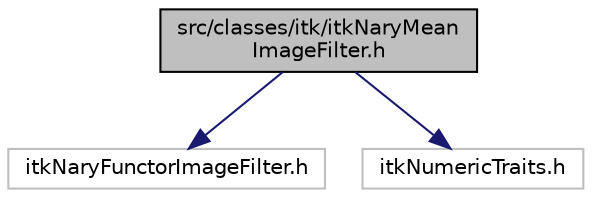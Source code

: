 digraph "src/classes/itk/itkNaryMeanImageFilter.h"
{
 // LATEX_PDF_SIZE
  edge [fontname="Helvetica",fontsize="10",labelfontname="Helvetica",labelfontsize="10"];
  node [fontname="Helvetica",fontsize="10",shape=record];
  Node0 [label="src/classes/itk/itkNaryMean\lImageFilter.h",height=0.2,width=0.4,color="black", fillcolor="grey75", style="filled", fontcolor="black",tooltip="Declaration & Implementation of the NaryMeanImageFilter class."];
  Node0 -> Node1 [color="midnightblue",fontsize="10",style="solid",fontname="Helvetica"];
  Node1 [label="itkNaryFunctorImageFilter.h",height=0.2,width=0.4,color="grey75", fillcolor="white", style="filled",tooltip=" "];
  Node0 -> Node2 [color="midnightblue",fontsize="10",style="solid",fontname="Helvetica"];
  Node2 [label="itkNumericTraits.h",height=0.2,width=0.4,color="grey75", fillcolor="white", style="filled",tooltip=" "];
}
